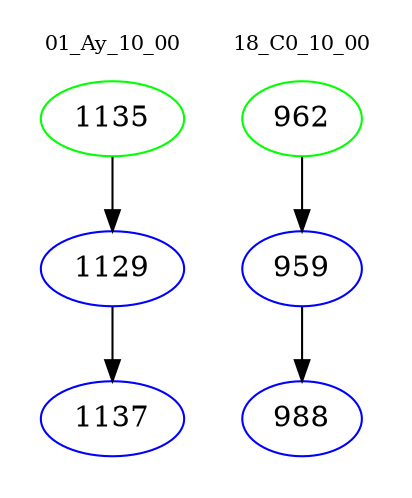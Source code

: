 digraph{
subgraph cluster_0 {
color = white
label = "01_Ay_10_00";
fontsize=10;
T0_1135 [label="1135", color="green"]
T0_1135 -> T0_1129 [color="black"]
T0_1129 [label="1129", color="blue"]
T0_1129 -> T0_1137 [color="black"]
T0_1137 [label="1137", color="blue"]
}
subgraph cluster_1 {
color = white
label = "18_C0_10_00";
fontsize=10;
T1_962 [label="962", color="green"]
T1_962 -> T1_959 [color="black"]
T1_959 [label="959", color="blue"]
T1_959 -> T1_988 [color="black"]
T1_988 [label="988", color="blue"]
}
}
